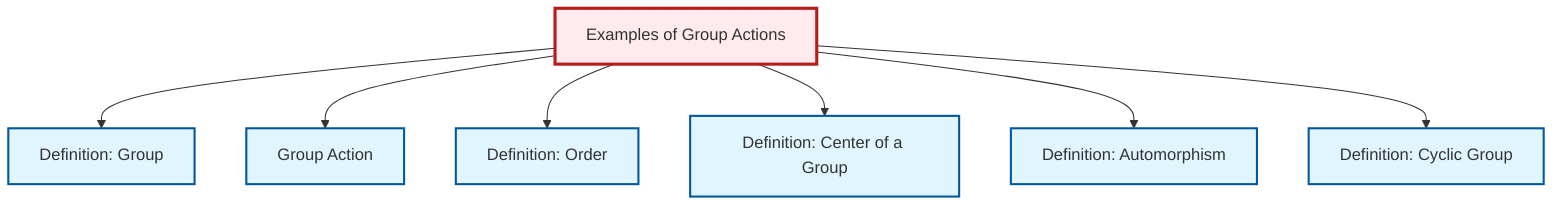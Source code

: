 graph TD
    classDef definition fill:#e1f5fe,stroke:#01579b,stroke-width:2px
    classDef theorem fill:#f3e5f5,stroke:#4a148c,stroke-width:2px
    classDef axiom fill:#fff3e0,stroke:#e65100,stroke-width:2px
    classDef example fill:#e8f5e9,stroke:#1b5e20,stroke-width:2px
    classDef current fill:#ffebee,stroke:#b71c1c,stroke-width:3px
    ex-group-action-examples["Examples of Group Actions"]:::example
    def-cyclic-group["Definition: Cyclic Group"]:::definition
    def-group-action["Group Action"]:::definition
    def-group["Definition: Group"]:::definition
    def-automorphism["Definition: Automorphism"]:::definition
    def-order["Definition: Order"]:::definition
    def-center-of-group["Definition: Center of a Group"]:::definition
    ex-group-action-examples --> def-group
    ex-group-action-examples --> def-group-action
    ex-group-action-examples --> def-order
    ex-group-action-examples --> def-center-of-group
    ex-group-action-examples --> def-automorphism
    ex-group-action-examples --> def-cyclic-group
    class ex-group-action-examples current